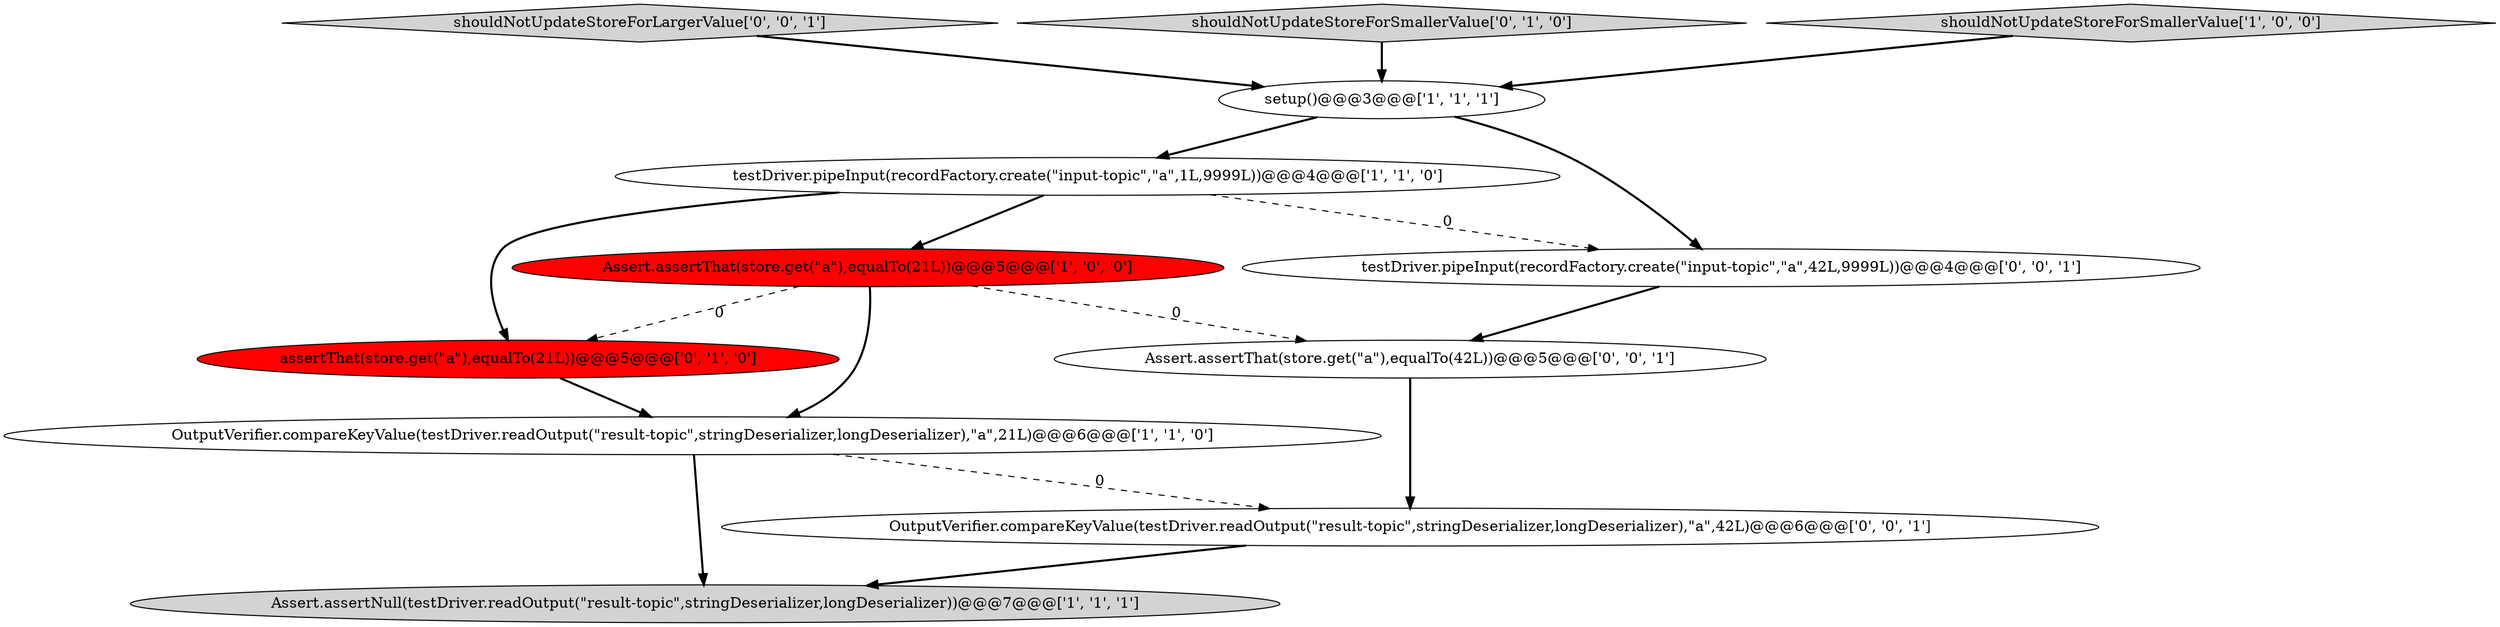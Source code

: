 digraph {
9 [style = filled, label = "OutputVerifier.compareKeyValue(testDriver.readOutput(\"result-topic\",stringDeserializer,longDeserializer),\"a\",42L)@@@6@@@['0', '0', '1']", fillcolor = white, shape = ellipse image = "AAA0AAABBB3BBB"];
6 [style = filled, label = "assertThat(store.get(\"a\"),equalTo(21L))@@@5@@@['0', '1', '0']", fillcolor = red, shape = ellipse image = "AAA1AAABBB2BBB"];
5 [style = filled, label = "testDriver.pipeInput(recordFactory.create(\"input-topic\",\"a\",1L,9999L))@@@4@@@['1', '1', '0']", fillcolor = white, shape = ellipse image = "AAA0AAABBB1BBB"];
11 [style = filled, label = "shouldNotUpdateStoreForLargerValue['0', '0', '1']", fillcolor = lightgray, shape = diamond image = "AAA0AAABBB3BBB"];
4 [style = filled, label = "setup()@@@3@@@['1', '1', '1']", fillcolor = white, shape = ellipse image = "AAA0AAABBB1BBB"];
7 [style = filled, label = "shouldNotUpdateStoreForSmallerValue['0', '1', '0']", fillcolor = lightgray, shape = diamond image = "AAA0AAABBB2BBB"];
0 [style = filled, label = "Assert.assertNull(testDriver.readOutput(\"result-topic\",stringDeserializer,longDeserializer))@@@7@@@['1', '1', '1']", fillcolor = lightgray, shape = ellipse image = "AAA0AAABBB1BBB"];
3 [style = filled, label = "OutputVerifier.compareKeyValue(testDriver.readOutput(\"result-topic\",stringDeserializer,longDeserializer),\"a\",21L)@@@6@@@['1', '1', '0']", fillcolor = white, shape = ellipse image = "AAA0AAABBB1BBB"];
2 [style = filled, label = "Assert.assertThat(store.get(\"a\"),equalTo(21L))@@@5@@@['1', '0', '0']", fillcolor = red, shape = ellipse image = "AAA1AAABBB1BBB"];
10 [style = filled, label = "testDriver.pipeInput(recordFactory.create(\"input-topic\",\"a\",42L,9999L))@@@4@@@['0', '0', '1']", fillcolor = white, shape = ellipse image = "AAA0AAABBB3BBB"];
8 [style = filled, label = "Assert.assertThat(store.get(\"a\"),equalTo(42L))@@@5@@@['0', '0', '1']", fillcolor = white, shape = ellipse image = "AAA0AAABBB3BBB"];
1 [style = filled, label = "shouldNotUpdateStoreForSmallerValue['1', '0', '0']", fillcolor = lightgray, shape = diamond image = "AAA0AAABBB1BBB"];
4->10 [style = bold, label=""];
6->3 [style = bold, label=""];
1->4 [style = bold, label=""];
5->2 [style = bold, label=""];
7->4 [style = bold, label=""];
5->6 [style = bold, label=""];
10->8 [style = bold, label=""];
9->0 [style = bold, label=""];
5->10 [style = dashed, label="0"];
3->9 [style = dashed, label="0"];
2->8 [style = dashed, label="0"];
4->5 [style = bold, label=""];
3->0 [style = bold, label=""];
2->3 [style = bold, label=""];
11->4 [style = bold, label=""];
8->9 [style = bold, label=""];
2->6 [style = dashed, label="0"];
}
